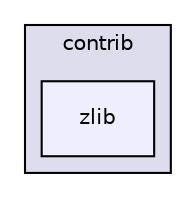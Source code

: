digraph "assimp/assimp-3.1.1/contrib/zlib" {
  compound=true
  node [ fontsize="10", fontname="Helvetica"];
  edge [ labelfontsize="10", labelfontname="Helvetica"];
  subgraph clusterdir_1510c05bdfd0076f7fcbe68696d9ed81 {
    graph [ bgcolor="#ddddee", pencolor="black", label="contrib" fontname="Helvetica", fontsize="10", URL="dir_1510c05bdfd0076f7fcbe68696d9ed81.html"]
  dir_bc1ed28692a6f12a94d4f940fa3091d1 [shape=box, label="zlib", style="filled", fillcolor="#eeeeff", pencolor="black", URL="dir_bc1ed28692a6f12a94d4f940fa3091d1.html"];
  }
}
